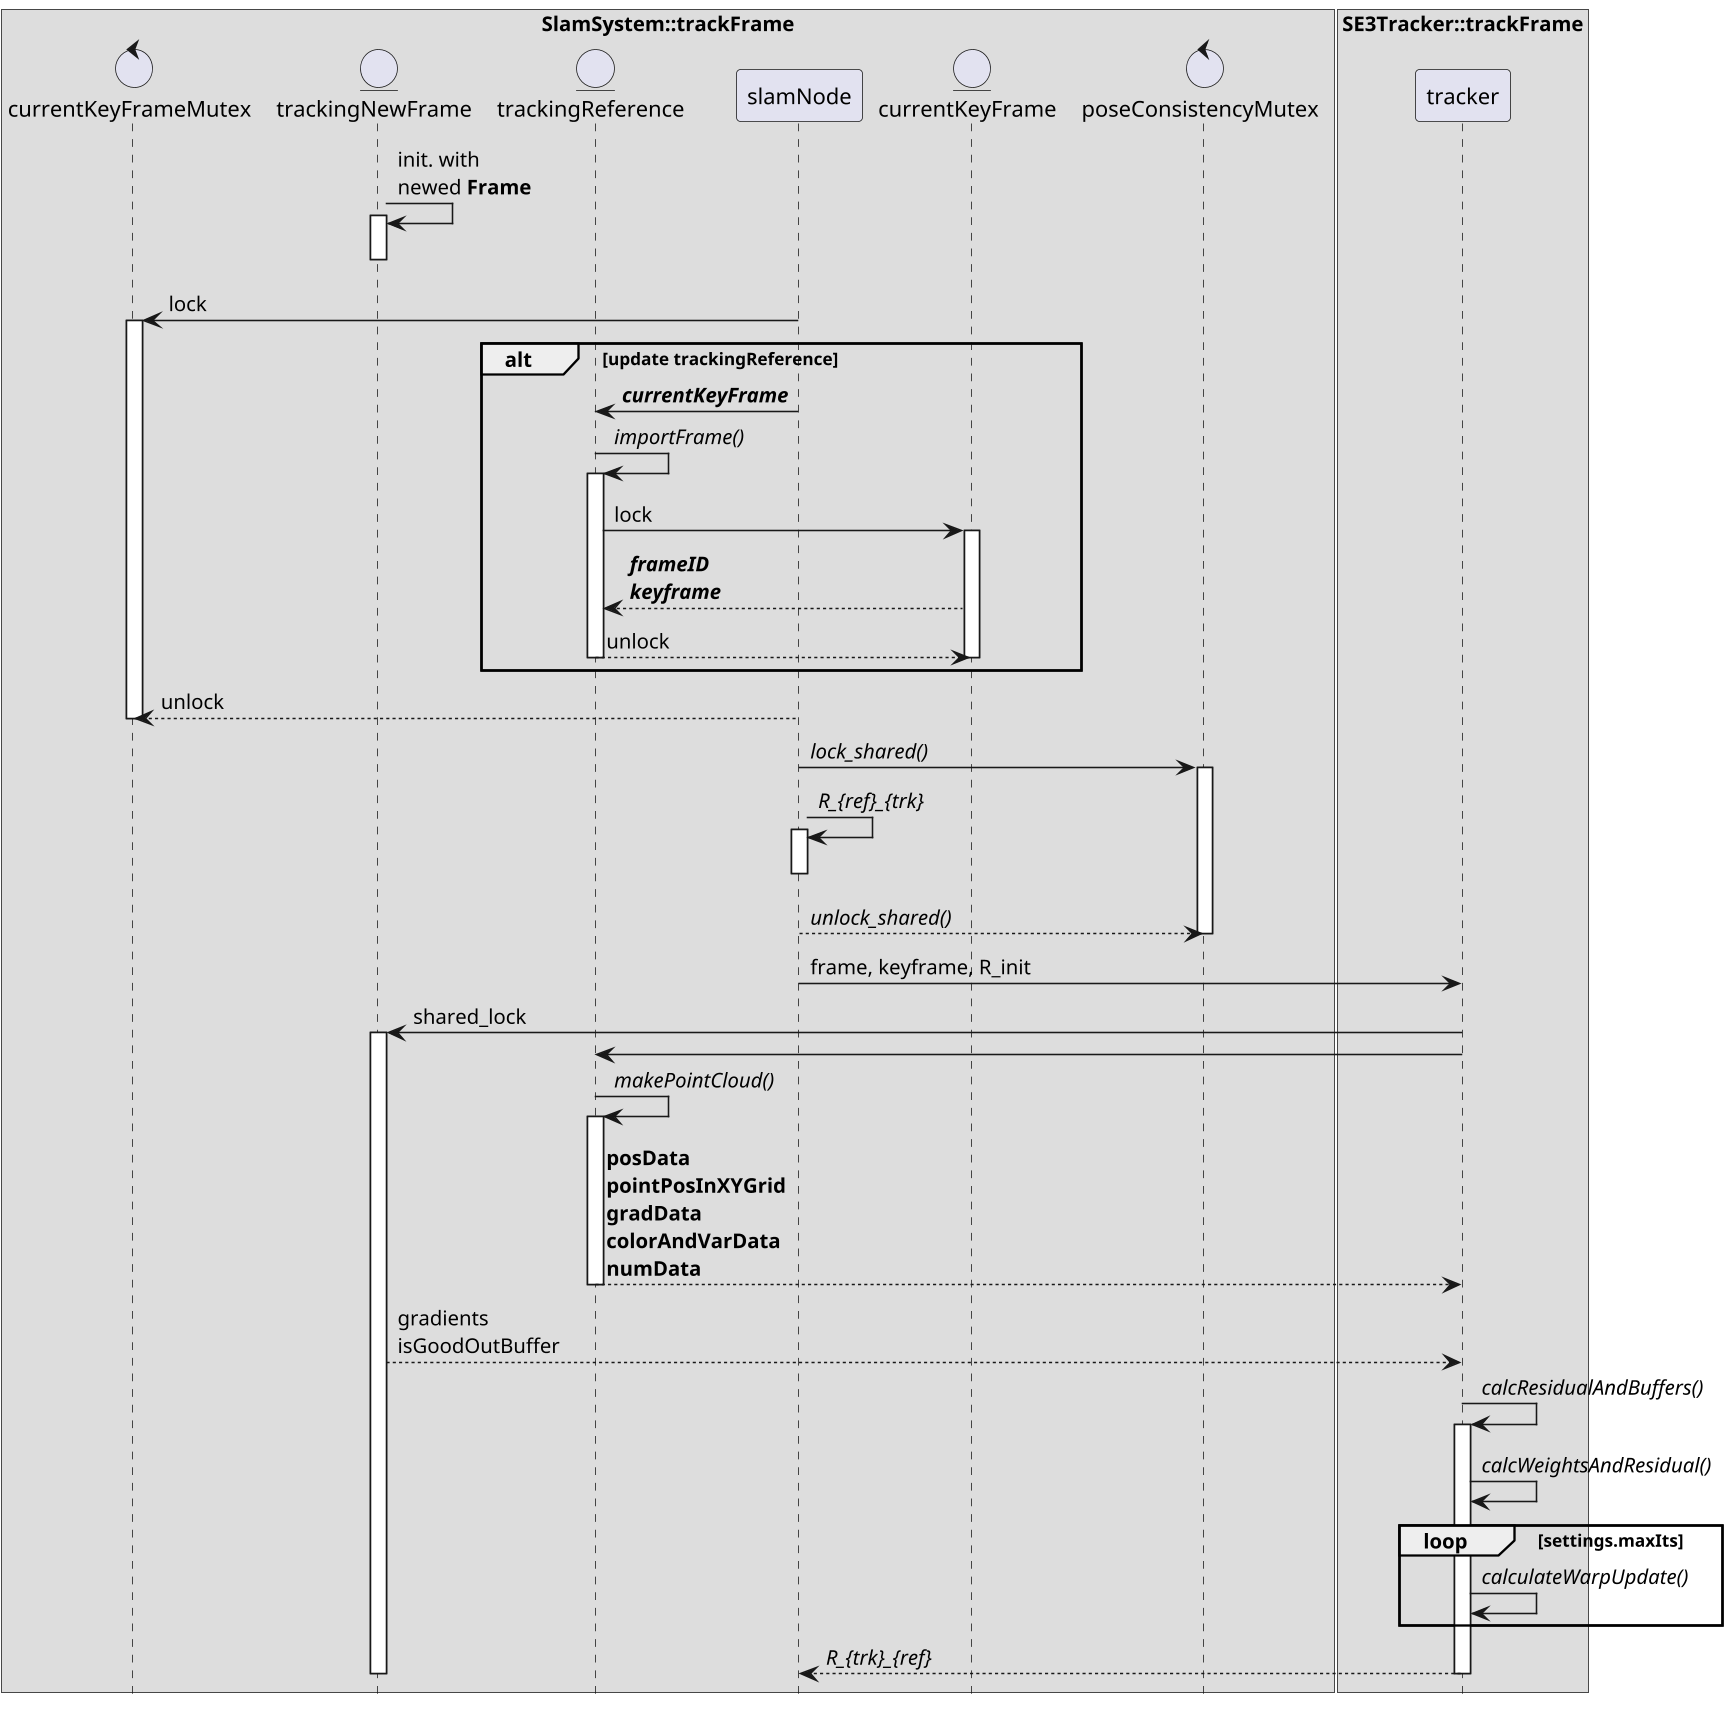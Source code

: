 @startuml
skinparam dpi 150
hide footbox

control currentKeyFrameMutex
control poseConsistencyMutex
entity trackingNewFrame
entity trackingReference
entity currentKeyFrame
box "SlamSystem::trackFrame"
participant currentKeyFrameMutex
participant trackingNewFrame
participant trackingReference
participant slamNode
participant currentKeyFrame
participant poseConsistencyMutex
end box

box "SE3Tracker::trackFrame"
participant tracker
end box

trackingNewFrame -> trackingNewFrame: init. with\nnewed **Frame**
activate trackingNewFrame
deactivate trackingNewFrame

slamNode -> currentKeyFrameMutex : lock
activate currentKeyFrameMutex

alt update trackingReference
slamNode -> trackingReference : //**currentKeyFrame**//
trackingReference -> trackingReference : //importFrame()//
activate trackingReference

trackingReference -> currentKeyFrame : lock
activate currentKeyFrame
currentKeyFrame --> trackingReference : //**frameID**//\n//**keyframe**//
trackingReference --> currentKeyFrame : unlock
deactivate currentKeyFrame

deactivate trackingReference

end

slamNode --> currentKeyFrameMutex : unlock
deactivate currentKeyFrameMutex

slamNode -> poseConsistencyMutex : //lock_shared()//
activate poseConsistencyMutex

slamNode -> slamNode : //R_{ref}_{trk}//
activate slamNode
deactivate slamNode

slamNode --> poseConsistencyMutex : //unlock_shared()//

deactivate poseConsistencyMutex

slamNode -> tracker : frame, keyframe, R_init
tracker -> trackingNewFrame : shared_lock
activate trackingNewFrame

tracker -> trackingReference
trackingReference -> trackingReference : //makePointCloud()//
activate trackingReference
trackingReference --> tracker: **posData**\n**pointPosInXYGrid**\n**gradData**\n**colorAndVarData**\n**numData**
deactivate trackingReference

trackingNewFrame --> tracker : gradients\nisGoodOutBuffer

tracker -> tracker : //calcResidualAndBuffers()//
activate tracker
tracker -> tracker : //calcWeightsAndResidual()//

loop settings.maxIts
tracker -> tracker : //calculateWarpUpdate()//
end

tracker --> slamNode : //R_{trk}_{ref}//
deactivate tracker


deactivate trackingNewFrame

@enduml
